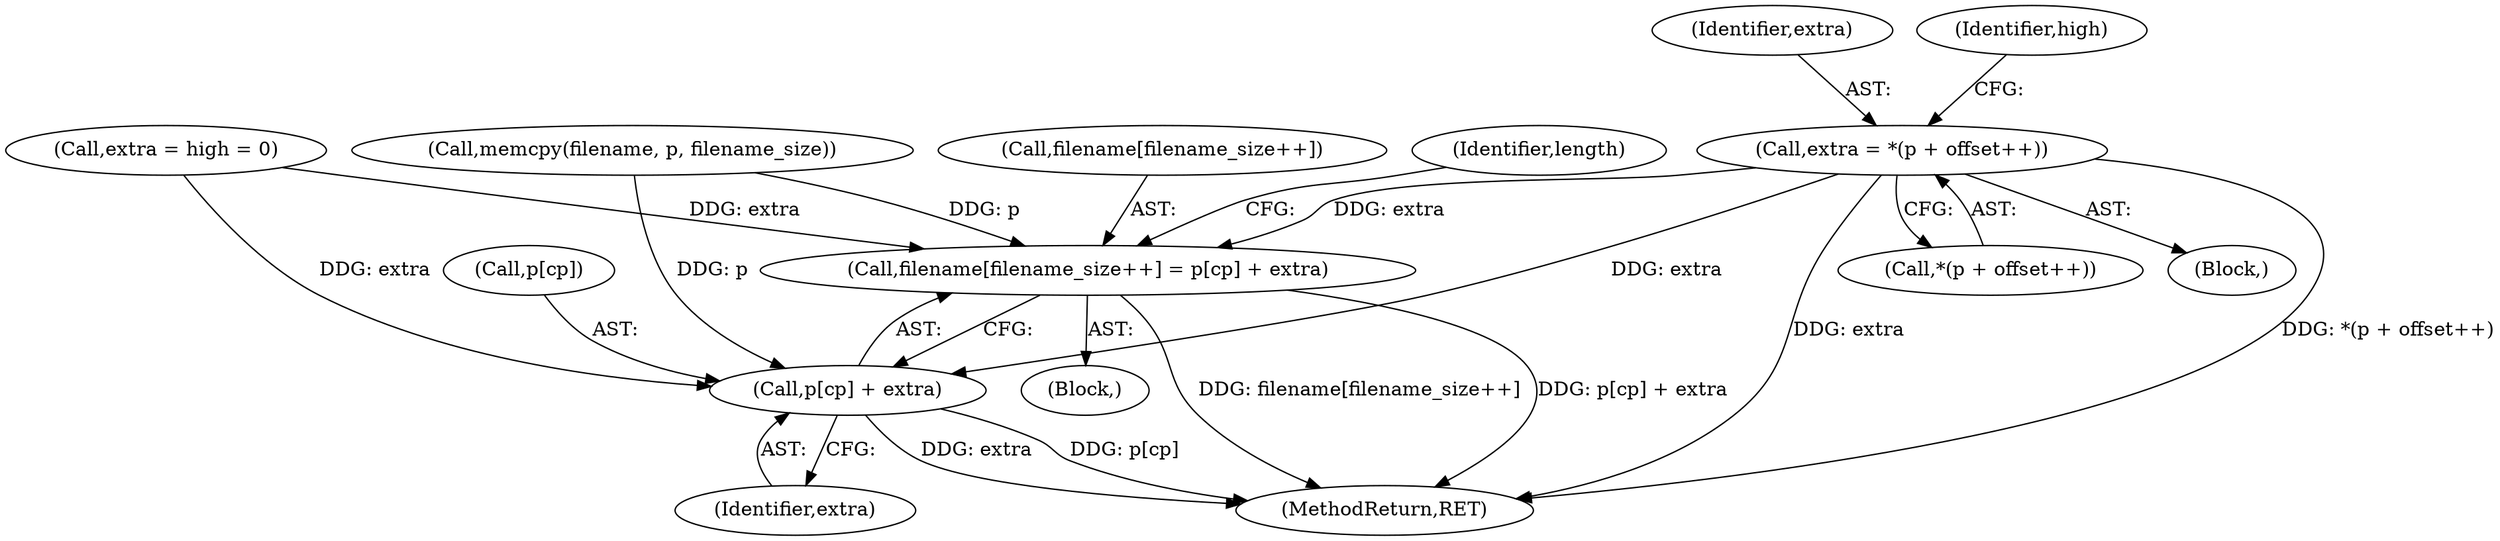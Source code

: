 digraph "0_libarchive_bfcfe6f04ed20db2504db8a254d1f40a1d84eb28_0@integer" {
"1000870" [label="(Call,extra = *(p + offset++))"];
"1000914" [label="(Call,filename[filename_size++] = p[cp] + extra)"];
"1000919" [label="(Call,p[cp] + extra)"];
"1000871" [label="(Identifier,extra)"];
"1000872" [label="(Call,*(p + offset++))"];
"1000700" [label="(Call,memcpy(filename, p, filename_size))"];
"1000878" [label="(Identifier,high)"];
"1000915" [label="(Call,filename[filename_size++])"];
"1000883" [label="(Call,extra = high = 0)"];
"1000923" [label="(Identifier,extra)"];
"1000914" [label="(Call,filename[filename_size++] = p[cp] + extra)"];
"1000869" [label="(Block,)"];
"1001754" [label="(MethodReturn,RET)"];
"1000925" [label="(Identifier,length)"];
"1000901" [label="(Block,)"];
"1000920" [label="(Call,p[cp])"];
"1000870" [label="(Call,extra = *(p + offset++))"];
"1000919" [label="(Call,p[cp] + extra)"];
"1000870" -> "1000869"  [label="AST: "];
"1000870" -> "1000872"  [label="CFG: "];
"1000871" -> "1000870"  [label="AST: "];
"1000872" -> "1000870"  [label="AST: "];
"1000878" -> "1000870"  [label="CFG: "];
"1000870" -> "1001754"  [label="DDG: *(p + offset++)"];
"1000870" -> "1001754"  [label="DDG: extra"];
"1000870" -> "1000914"  [label="DDG: extra"];
"1000870" -> "1000919"  [label="DDG: extra"];
"1000914" -> "1000901"  [label="AST: "];
"1000914" -> "1000919"  [label="CFG: "];
"1000915" -> "1000914"  [label="AST: "];
"1000919" -> "1000914"  [label="AST: "];
"1000925" -> "1000914"  [label="CFG: "];
"1000914" -> "1001754"  [label="DDG: p[cp] + extra"];
"1000914" -> "1001754"  [label="DDG: filename[filename_size++]"];
"1000700" -> "1000914"  [label="DDG: p"];
"1000883" -> "1000914"  [label="DDG: extra"];
"1000919" -> "1000923"  [label="CFG: "];
"1000920" -> "1000919"  [label="AST: "];
"1000923" -> "1000919"  [label="AST: "];
"1000919" -> "1001754"  [label="DDG: p[cp]"];
"1000919" -> "1001754"  [label="DDG: extra"];
"1000700" -> "1000919"  [label="DDG: p"];
"1000883" -> "1000919"  [label="DDG: extra"];
}
